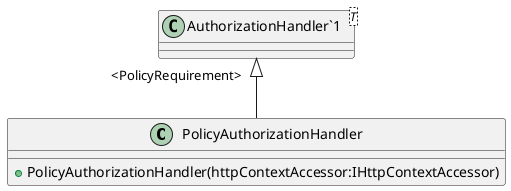 @startuml
class PolicyAuthorizationHandler {
    + PolicyAuthorizationHandler(httpContextAccessor:IHttpContextAccessor)
}
class "AuthorizationHandler`1"<T> {
}
"AuthorizationHandler`1" "<PolicyRequirement>" <|-- PolicyAuthorizationHandler
@enduml
